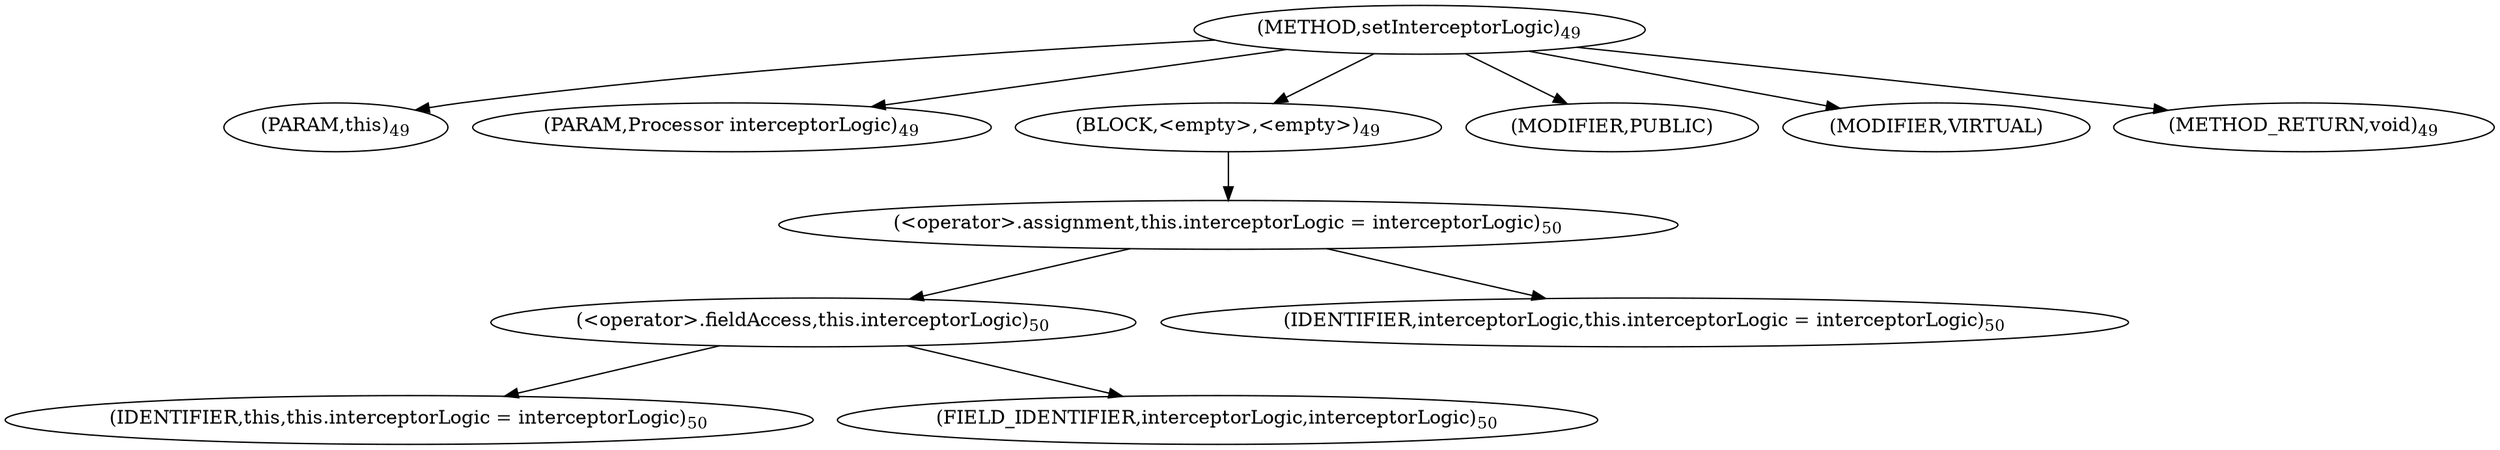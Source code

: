 digraph "setInterceptorLogic" {  
"54" [label = <(METHOD,setInterceptorLogic)<SUB>49</SUB>> ]
"6" [label = <(PARAM,this)<SUB>49</SUB>> ]
"55" [label = <(PARAM,Processor interceptorLogic)<SUB>49</SUB>> ]
"56" [label = <(BLOCK,&lt;empty&gt;,&lt;empty&gt;)<SUB>49</SUB>> ]
"57" [label = <(&lt;operator&gt;.assignment,this.interceptorLogic = interceptorLogic)<SUB>50</SUB>> ]
"58" [label = <(&lt;operator&gt;.fieldAccess,this.interceptorLogic)<SUB>50</SUB>> ]
"5" [label = <(IDENTIFIER,this,this.interceptorLogic = interceptorLogic)<SUB>50</SUB>> ]
"59" [label = <(FIELD_IDENTIFIER,interceptorLogic,interceptorLogic)<SUB>50</SUB>> ]
"60" [label = <(IDENTIFIER,interceptorLogic,this.interceptorLogic = interceptorLogic)<SUB>50</SUB>> ]
"61" [label = <(MODIFIER,PUBLIC)> ]
"62" [label = <(MODIFIER,VIRTUAL)> ]
"63" [label = <(METHOD_RETURN,void)<SUB>49</SUB>> ]
  "54" -> "6" 
  "54" -> "55" 
  "54" -> "56" 
  "54" -> "61" 
  "54" -> "62" 
  "54" -> "63" 
  "56" -> "57" 
  "57" -> "58" 
  "57" -> "60" 
  "58" -> "5" 
  "58" -> "59" 
}
